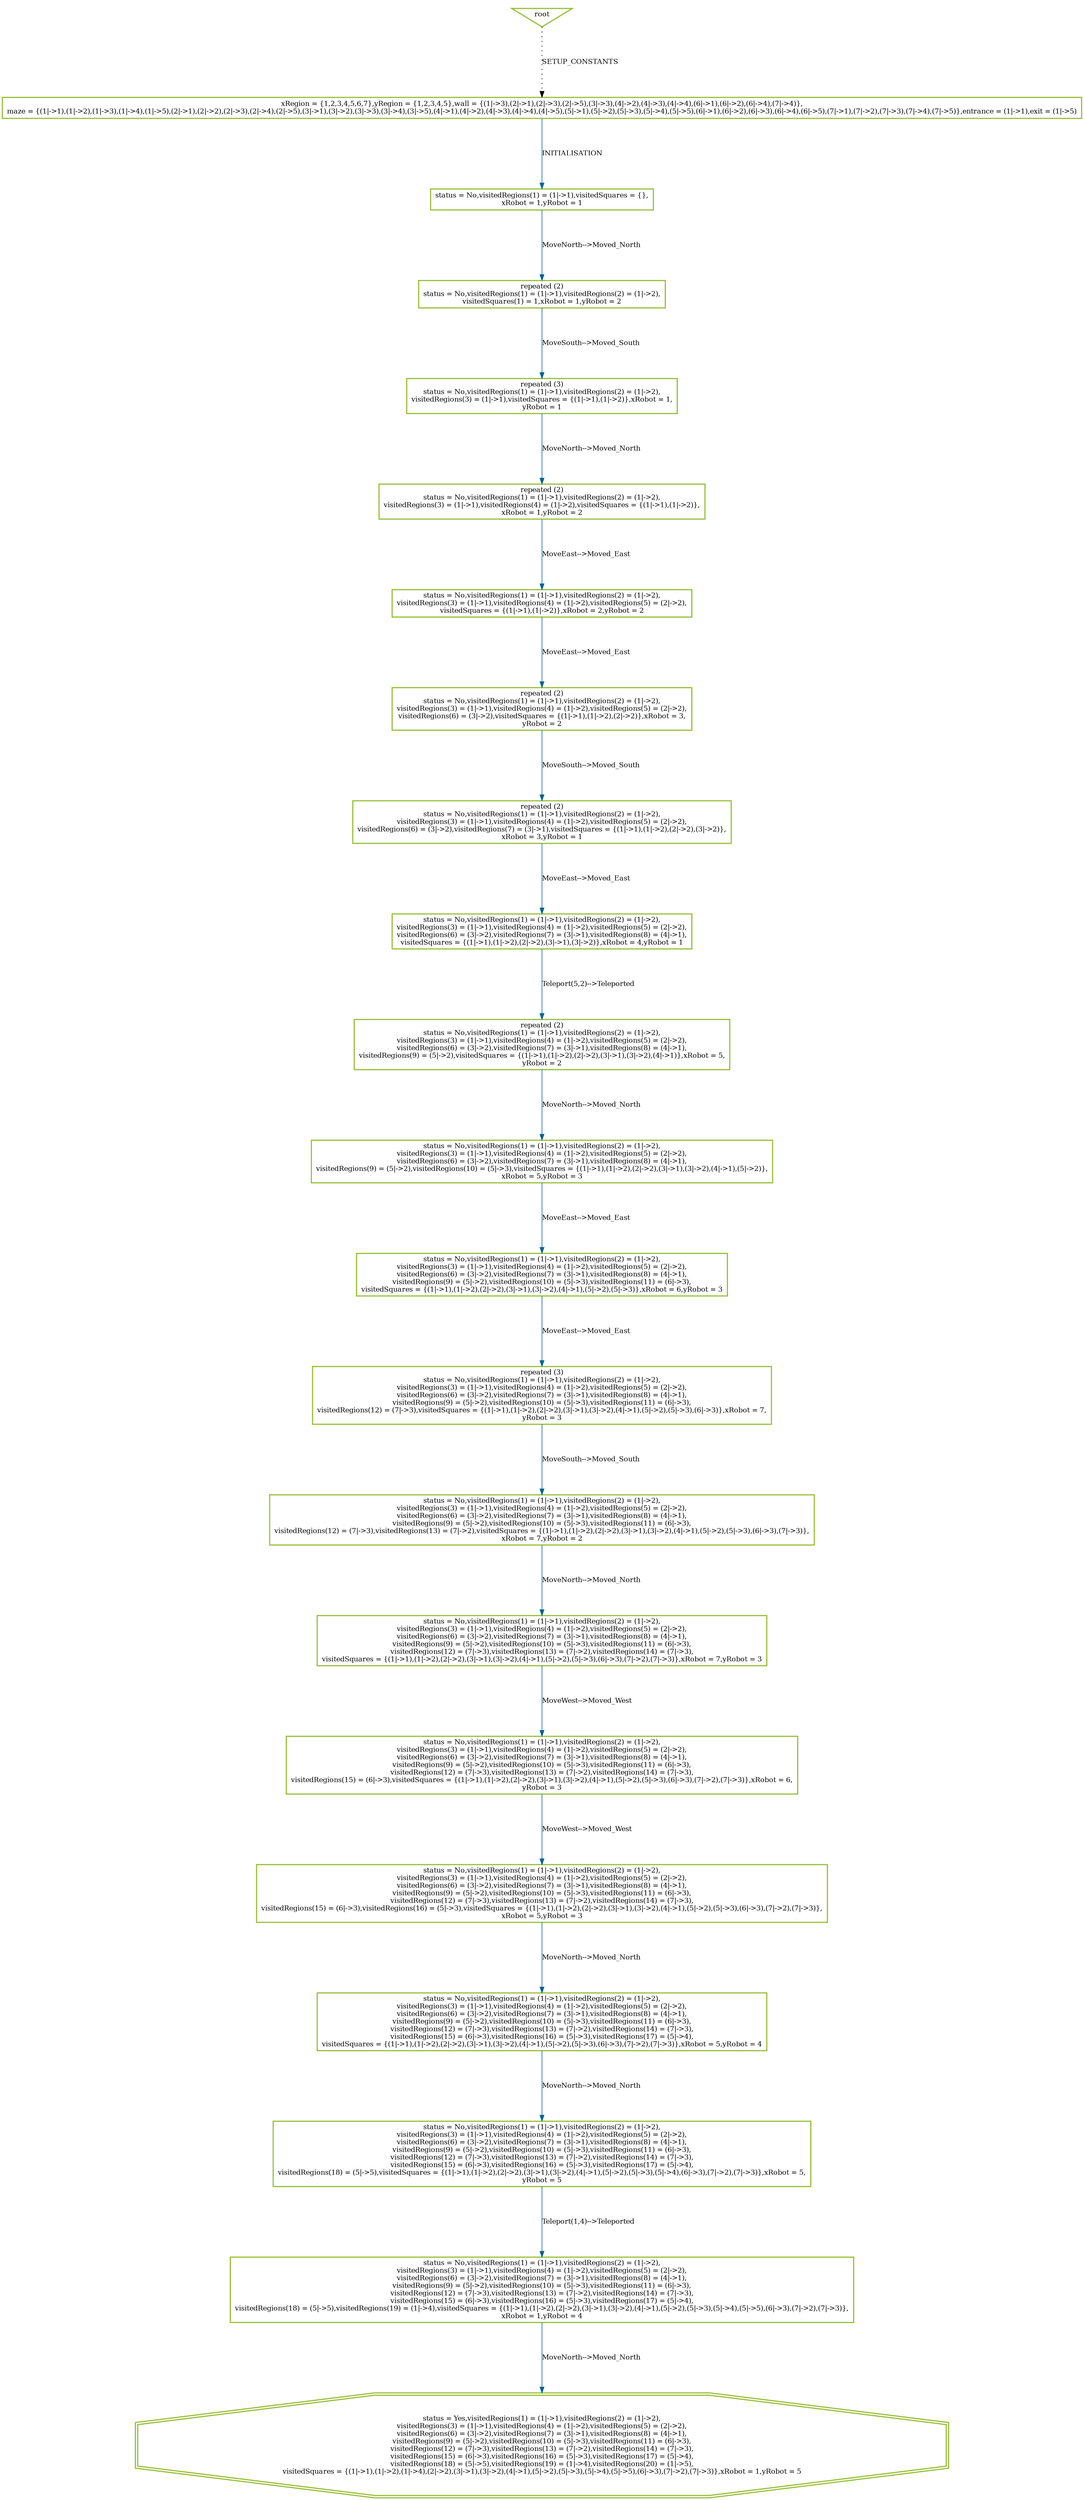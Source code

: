 digraph history {
graph [nodesep=1.5, ranksep=1.5];
0 [shape=box, color="#99BF38", fontsize=12, penwidth=2, label="xRegion = \{1,2,3,4,5,6,7\},yRegion = \{1,2,3,4,5\},wall = \{(1\|-\>3),(2\|-\>1),(2\|-\>3),(2\|-\>5),(3\|-\>3),(4\|-\>2),(4\|-\>3),(4\|-\>4),(6\|-\>1),(6\|-\>2),(6\|-\>4),(7\|-\>4)\},\nmaze = \{(1\|-\>1),(1\|-\>2),(1\|-\>3),(1\|-\>4),(1\|-\>5),(2\|-\>1),(2\|-\>2),(2\|-\>3),(2\|-\>4),(2\|-\>5),(3\|-\>1),(3\|-\>2),(3\|-\>3),(3\|-\>4),(3\|-\>5),(4\|-\>1),(4\|-\>2),(4\|-\>3),(4\|-\>4),(4\|-\>5),(5\|-\>1),(5\|-\>2),(5\|-\>3),(5\|-\>4),(5\|-\>5),(6\|-\>1),(6\|-\>2),(6\|-\>3),(6\|-\>4),(6\|-\>5),(7\|-\>1),(7\|-\>2),(7\|-\>3),(7\|-\>4),(7\|-\>5)\},entrance = (1\|-\>1),exit = (1\|-\>5)"];

1 [shape=box, color="#99BF38", fontsize=12, penwidth=2, label="status = No,visitedRegions(1) = (1\|-\>1),visitedSquares = \{\},\nxRobot = 1,yRobot = 1"];

2 [shape=box, color="#99BF38", fontsize=12, penwidth=2, label="repeated (2)\nstatus = No,visitedRegions(1) = (1\|-\>1),visitedRegions(2) = (1\|-\>2),\nvisitedSquares(1) = 1,xRobot = 1,yRobot = 2"];

3 [shape=box, color="#99BF38", fontsize=12, penwidth=2, label="repeated (3)\nstatus = No,visitedRegions(1) = (1\|-\>1),visitedRegions(2) = (1\|-\>2),\nvisitedRegions(3) = (1\|-\>1),visitedSquares = \{(1\|-\>1),(1\|-\>2)\},xRobot = 1,\nyRobot = 1"];

5 [shape=box, color="#99BF38", fontsize=12, penwidth=2, label="repeated (2)\nstatus = No,visitedRegions(1) = (1\|-\>1),visitedRegions(2) = (1\|-\>2),\nvisitedRegions(3) = (1\|-\>1),visitedRegions(4) = (1\|-\>2),visitedSquares = \{(1\|-\>1),(1\|-\>2)\},\nxRobot = 1,yRobot = 2"];

7 [shape=box, color="#99BF38", fontsize=12, penwidth=2, label="status = No,visitedRegions(1) = (1\|-\>1),visitedRegions(2) = (1\|-\>2),\nvisitedRegions(3) = (1\|-\>1),visitedRegions(4) = (1\|-\>2),visitedRegions(5) = (2\|-\>2),\nvisitedSquares = \{(1\|-\>1),(1\|-\>2)\},xRobot = 2,yRobot = 2"];

8 [shape=box, color="#99BF38", fontsize=12, penwidth=2, label="repeated (2)\nstatus = No,visitedRegions(1) = (1\|-\>1),visitedRegions(2) = (1\|-\>2),\nvisitedRegions(3) = (1\|-\>1),visitedRegions(4) = (1\|-\>2),visitedRegions(5) = (2\|-\>2),\nvisitedRegions(6) = (3\|-\>2),visitedSquares = \{(1\|-\>1),(1\|-\>2),(2\|-\>2)\},xRobot = 3,\nyRobot = 2"];

10 [shape=box, color="#99BF38", fontsize=12, penwidth=2, label="repeated (2)\nstatus = No,visitedRegions(1) = (1\|-\>1),visitedRegions(2) = (1\|-\>2),\nvisitedRegions(3) = (1\|-\>1),visitedRegions(4) = (1\|-\>2),visitedRegions(5) = (2\|-\>2),\nvisitedRegions(6) = (3\|-\>2),visitedRegions(7) = (3\|-\>1),visitedSquares = \{(1\|-\>1),(1\|-\>2),(2\|-\>2),(3\|-\>2)\},\nxRobot = 3,yRobot = 1"];

13 [shape=box, color="#99BF38", fontsize=12, penwidth=2, label="status = No,visitedRegions(1) = (1\|-\>1),visitedRegions(2) = (1\|-\>2),\nvisitedRegions(3) = (1\|-\>1),visitedRegions(4) = (1\|-\>2),visitedRegions(5) = (2\|-\>2),\nvisitedRegions(6) = (3\|-\>2),visitedRegions(7) = (3\|-\>1),visitedRegions(8) = (4\|-\>1),\nvisitedSquares = \{(1\|-\>1),(1\|-\>2),(2\|-\>2),(3\|-\>1),(3\|-\>2)\},xRobot = 4,yRobot = 1"];

16 [shape=box, color="#99BF38", fontsize=12, penwidth=2, label="repeated (2)\nstatus = No,visitedRegions(1) = (1\|-\>1),visitedRegions(2) = (1\|-\>2),\nvisitedRegions(3) = (1\|-\>1),visitedRegions(4) = (1\|-\>2),visitedRegions(5) = (2\|-\>2),\nvisitedRegions(6) = (3\|-\>2),visitedRegions(7) = (3\|-\>1),visitedRegions(8) = (4\|-\>1),\nvisitedRegions(9) = (5\|-\>2),visitedSquares = \{(1\|-\>1),(1\|-\>2),(2\|-\>2),(3\|-\>1),(3\|-\>2),(4\|-\>1)\},xRobot = 5,\nyRobot = 2"];

17 [shape=box, color="#99BF38", fontsize=12, penwidth=2, label="status = No,visitedRegions(1) = (1\|-\>1),visitedRegions(2) = (1\|-\>2),\nvisitedRegions(3) = (1\|-\>1),visitedRegions(4) = (1\|-\>2),visitedRegions(5) = (2\|-\>2),\nvisitedRegions(6) = (3\|-\>2),visitedRegions(7) = (3\|-\>1),visitedRegions(8) = (4\|-\>1),\nvisitedRegions(9) = (5\|-\>2),visitedRegions(10) = (5\|-\>3),visitedSquares = \{(1\|-\>1),(1\|-\>2),(2\|-\>2),(3\|-\>1),(3\|-\>2),(4\|-\>1),(5\|-\>2)\},\nxRobot = 5,yRobot = 3"];

21 [shape=box, color="#99BF38", fontsize=12, penwidth=2, label="status = No,visitedRegions(1) = (1\|-\>1),visitedRegions(2) = (1\|-\>2),\nvisitedRegions(3) = (1\|-\>1),visitedRegions(4) = (1\|-\>2),visitedRegions(5) = (2\|-\>2),\nvisitedRegions(6) = (3\|-\>2),visitedRegions(7) = (3\|-\>1),visitedRegions(8) = (4\|-\>1),\nvisitedRegions(9) = (5\|-\>2),visitedRegions(10) = (5\|-\>3),visitedRegions(11) = (6\|-\>3),\nvisitedSquares = \{(1\|-\>1),(1\|-\>2),(2\|-\>2),(3\|-\>1),(3\|-\>2),(4\|-\>1),(5\|-\>2),(5\|-\>3)\},xRobot = 6,yRobot = 3"];

22 [shape=box, color="#99BF38", fontsize=12, penwidth=2, label="repeated (3)\nstatus = No,visitedRegions(1) = (1\|-\>1),visitedRegions(2) = (1\|-\>2),\nvisitedRegions(3) = (1\|-\>1),visitedRegions(4) = (1\|-\>2),visitedRegions(5) = (2\|-\>2),\nvisitedRegions(6) = (3\|-\>2),visitedRegions(7) = (3\|-\>1),visitedRegions(8) = (4\|-\>1),\nvisitedRegions(9) = (5\|-\>2),visitedRegions(10) = (5\|-\>3),visitedRegions(11) = (6\|-\>3),\nvisitedRegions(12) = (7\|-\>3),visitedSquares = \{(1\|-\>1),(1\|-\>2),(2\|-\>2),(3\|-\>1),(3\|-\>2),(4\|-\>1),(5\|-\>2),(5\|-\>3),(6\|-\>3)\},xRobot = 7,\nyRobot = 3"];

24 [shape=box, color="#99BF38", fontsize=12, penwidth=2, label="status = No,visitedRegions(1) = (1\|-\>1),visitedRegions(2) = (1\|-\>2),\nvisitedRegions(3) = (1\|-\>1),visitedRegions(4) = (1\|-\>2),visitedRegions(5) = (2\|-\>2),\nvisitedRegions(6) = (3\|-\>2),visitedRegions(7) = (3\|-\>1),visitedRegions(8) = (4\|-\>1),\nvisitedRegions(9) = (5\|-\>2),visitedRegions(10) = (5\|-\>3),visitedRegions(11) = (6\|-\>3),\nvisitedRegions(12) = (7\|-\>3),visitedRegions(13) = (7\|-\>2),visitedSquares = \{(1\|-\>1),(1\|-\>2),(2\|-\>2),(3\|-\>1),(3\|-\>2),(4\|-\>1),(5\|-\>2),(5\|-\>3),(6\|-\>3),(7\|-\>3)\},\nxRobot = 7,yRobot = 2"];

26 [shape=box, color="#99BF38", fontsize=12, penwidth=2, label="status = No,visitedRegions(1) = (1\|-\>1),visitedRegions(2) = (1\|-\>2),\nvisitedRegions(3) = (1\|-\>1),visitedRegions(4) = (1\|-\>2),visitedRegions(5) = (2\|-\>2),\nvisitedRegions(6) = (3\|-\>2),visitedRegions(7) = (3\|-\>1),visitedRegions(8) = (4\|-\>1),\nvisitedRegions(9) = (5\|-\>2),visitedRegions(10) = (5\|-\>3),visitedRegions(11) = (6\|-\>3),\nvisitedRegions(12) = (7\|-\>3),visitedRegions(13) = (7\|-\>2),visitedRegions(14) = (7\|-\>3),\nvisitedSquares = \{(1\|-\>1),(1\|-\>2),(2\|-\>2),(3\|-\>1),(3\|-\>2),(4\|-\>1),(5\|-\>2),(5\|-\>3),(6\|-\>3),(7\|-\>2),(7\|-\>3)\},xRobot = 7,yRobot = 3"];

29 [shape=box, color="#99BF38", fontsize=12, penwidth=2, label="status = No,visitedRegions(1) = (1\|-\>1),visitedRegions(2) = (1\|-\>2),\nvisitedRegions(3) = (1\|-\>1),visitedRegions(4) = (1\|-\>2),visitedRegions(5) = (2\|-\>2),\nvisitedRegions(6) = (3\|-\>2),visitedRegions(7) = (3\|-\>1),visitedRegions(8) = (4\|-\>1),\nvisitedRegions(9) = (5\|-\>2),visitedRegions(10) = (5\|-\>3),visitedRegions(11) = (6\|-\>3),\nvisitedRegions(12) = (7\|-\>3),visitedRegions(13) = (7\|-\>2),visitedRegions(14) = (7\|-\>3),\nvisitedRegions(15) = (6\|-\>3),visitedSquares = \{(1\|-\>1),(1\|-\>2),(2\|-\>2),(3\|-\>1),(3\|-\>2),(4\|-\>1),(5\|-\>2),(5\|-\>3),(6\|-\>3),(7\|-\>2),(7\|-\>3)\},xRobot = 6,\nyRobot = 3"];

31 [shape=box, color="#99BF38", fontsize=12, penwidth=2, label="status = No,visitedRegions(1) = (1\|-\>1),visitedRegions(2) = (1\|-\>2),\nvisitedRegions(3) = (1\|-\>1),visitedRegions(4) = (1\|-\>2),visitedRegions(5) = (2\|-\>2),\nvisitedRegions(6) = (3\|-\>2),visitedRegions(7) = (3\|-\>1),visitedRegions(8) = (4\|-\>1),\nvisitedRegions(9) = (5\|-\>2),visitedRegions(10) = (5\|-\>3),visitedRegions(11) = (6\|-\>3),\nvisitedRegions(12) = (7\|-\>3),visitedRegions(13) = (7\|-\>2),visitedRegions(14) = (7\|-\>3),\nvisitedRegions(15) = (6\|-\>3),visitedRegions(16) = (5\|-\>3),visitedSquares = \{(1\|-\>1),(1\|-\>2),(2\|-\>2),(3\|-\>1),(3\|-\>2),(4\|-\>1),(5\|-\>2),(5\|-\>3),(6\|-\>3),(7\|-\>2),(7\|-\>3)\},\nxRobot = 5,yRobot = 3"];

32 [shape=box, color="#99BF38", fontsize=12, penwidth=2, label="status = No,visitedRegions(1) = (1\|-\>1),visitedRegions(2) = (1\|-\>2),\nvisitedRegions(3) = (1\|-\>1),visitedRegions(4) = (1\|-\>2),visitedRegions(5) = (2\|-\>2),\nvisitedRegions(6) = (3\|-\>2),visitedRegions(7) = (3\|-\>1),visitedRegions(8) = (4\|-\>1),\nvisitedRegions(9) = (5\|-\>2),visitedRegions(10) = (5\|-\>3),visitedRegions(11) = (6\|-\>3),\nvisitedRegions(12) = (7\|-\>3),visitedRegions(13) = (7\|-\>2),visitedRegions(14) = (7\|-\>3),\nvisitedRegions(15) = (6\|-\>3),visitedRegions(16) = (5\|-\>3),visitedRegions(17) = (5\|-\>4),\nvisitedSquares = \{(1\|-\>1),(1\|-\>2),(2\|-\>2),(3\|-\>1),(3\|-\>2),(4\|-\>1),(5\|-\>2),(5\|-\>3),(6\|-\>3),(7\|-\>2),(7\|-\>3)\},xRobot = 5,yRobot = 4"];

35 [shape=box, color="#99BF38", fontsize=12, penwidth=2, label="status = No,visitedRegions(1) = (1\|-\>1),visitedRegions(2) = (1\|-\>2),\nvisitedRegions(3) = (1\|-\>1),visitedRegions(4) = (1\|-\>2),visitedRegions(5) = (2\|-\>2),\nvisitedRegions(6) = (3\|-\>2),visitedRegions(7) = (3\|-\>1),visitedRegions(8) = (4\|-\>1),\nvisitedRegions(9) = (5\|-\>2),visitedRegions(10) = (5\|-\>3),visitedRegions(11) = (6\|-\>3),\nvisitedRegions(12) = (7\|-\>3),visitedRegions(13) = (7\|-\>2),visitedRegions(14) = (7\|-\>3),\nvisitedRegions(15) = (6\|-\>3),visitedRegions(16) = (5\|-\>3),visitedRegions(17) = (5\|-\>4),\nvisitedRegions(18) = (5\|-\>5),visitedSquares = \{(1\|-\>1),(1\|-\>2),(2\|-\>2),(3\|-\>1),(3\|-\>2),(4\|-\>1),(5\|-\>2),(5\|-\>3),(5\|-\>4),(6\|-\>3),(7\|-\>2),(7\|-\>3)\},xRobot = 5,\nyRobot = 5"];

40 [shape=box, color="#99BF38", fontsize=12, penwidth=2, label="status = No,visitedRegions(1) = (1\|-\>1),visitedRegions(2) = (1\|-\>2),\nvisitedRegions(3) = (1\|-\>1),visitedRegions(4) = (1\|-\>2),visitedRegions(5) = (2\|-\>2),\nvisitedRegions(6) = (3\|-\>2),visitedRegions(7) = (3\|-\>1),visitedRegions(8) = (4\|-\>1),\nvisitedRegions(9) = (5\|-\>2),visitedRegions(10) = (5\|-\>3),visitedRegions(11) = (6\|-\>3),\nvisitedRegions(12) = (7\|-\>3),visitedRegions(13) = (7\|-\>2),visitedRegions(14) = (7\|-\>3),\nvisitedRegions(15) = (6\|-\>3),visitedRegions(16) = (5\|-\>3),visitedRegions(17) = (5\|-\>4),\nvisitedRegions(18) = (5\|-\>5),visitedRegions(19) = (1\|-\>4),visitedSquares = \{(1\|-\>1),(1\|-\>2),(2\|-\>2),(3\|-\>1),(3\|-\>2),(4\|-\>1),(5\|-\>2),(5\|-\>3),(5\|-\>4),(5\|-\>5),(6\|-\>3),(7\|-\>2),(7\|-\>3)\},\nxRobot = 1,yRobot = 4"];

41 [shape=doubleoctagon, color="#99BF38", fontsize=12, penwidth=2, label="status = Yes,visitedRegions(1) = (1\|-\>1),visitedRegions(2) = (1\|-\>2),\nvisitedRegions(3) = (1\|-\>1),visitedRegions(4) = (1\|-\>2),visitedRegions(5) = (2\|-\>2),\nvisitedRegions(6) = (3\|-\>2),visitedRegions(7) = (3\|-\>1),visitedRegions(8) = (4\|-\>1),\nvisitedRegions(9) = (5\|-\>2),visitedRegions(10) = (5\|-\>3),visitedRegions(11) = (6\|-\>3),\nvisitedRegions(12) = (7\|-\>3),visitedRegions(13) = (7\|-\>2),visitedRegions(14) = (7\|-\>3),\nvisitedRegions(15) = (6\|-\>3),visitedRegions(16) = (5\|-\>3),visitedRegions(17) = (5\|-\>4),\nvisitedRegions(18) = (5\|-\>5),visitedRegions(19) = (1\|-\>4),visitedRegions(20) = (1\|-\>5),\nvisitedSquares = \{(1\|-\>1),(1\|-\>2),(1\|-\>4),(2\|-\>2),(3\|-\>1),(3\|-\>2),(4\|-\>1),(5\|-\>2),(5\|-\>3),(5\|-\>4),(5\|-\>5),(6\|-\>3),(7\|-\>2),(7\|-\>3)\},xRobot = 1,yRobot = 5"];

root [shape=invtriangle, color="#99BF38", fontsize=12, penwidth=2, label="root"];

root -> 0 [style = dotted, color = black, label="SETUP_CONSTANTS", fontsize=12];

0 -> 1 [color = "#006391", label="INITIALISATION", fontsize=12];

1 -> 2 [color = "#006391", label="MoveNorth--\>Moved_North", fontsize=12];


2 -> 3 [color = "#006391", label="MoveSouth--\>Moved_South", fontsize=12];



3 -> 5 [color = "#006391", label="MoveNorth--\>Moved_North", fontsize=12];


5 -> 7 [color = "#006391", label="MoveEast--\>Moved_East", fontsize=12];

7 -> 8 [color = "#006391", label="MoveEast--\>Moved_East", fontsize=12];


8 -> 10 [color = "#006391", label="MoveSouth--\>Moved_South", fontsize=12];


10 -> 13 [color = "#006391", label="MoveEast--\>Moved_East", fontsize=12];

13 -> 16 [color = "#006391", label="Teleport(5,2)--\>Teleported", fontsize=12];


16 -> 17 [color = "#006391", label="MoveNorth--\>Moved_North", fontsize=12];

17 -> 21 [color = "#006391", label="MoveEast--\>Moved_East", fontsize=12];

21 -> 22 [color = "#006391", label="MoveEast--\>Moved_East", fontsize=12];



22 -> 24 [color = "#006391", label="MoveSouth--\>Moved_South", fontsize=12];

24 -> 26 [color = "#006391", label="MoveNorth--\>Moved_North", fontsize=12];

26 -> 29 [color = "#006391", label="MoveWest--\>Moved_West", fontsize=12];

29 -> 31 [color = "#006391", label="MoveWest--\>Moved_West", fontsize=12];

31 -> 32 [color = "#006391", label="MoveNorth--\>Moved_North", fontsize=12];

32 -> 35 [color = "#006391", label="MoveNorth--\>Moved_North", fontsize=12];

35 -> 40 [color = "#006391", label="Teleport(1,4)--\>Teleported", fontsize=12];

40 -> 41 [color = "#006391", label="MoveNorth--\>Moved_North", fontsize=12];

}
